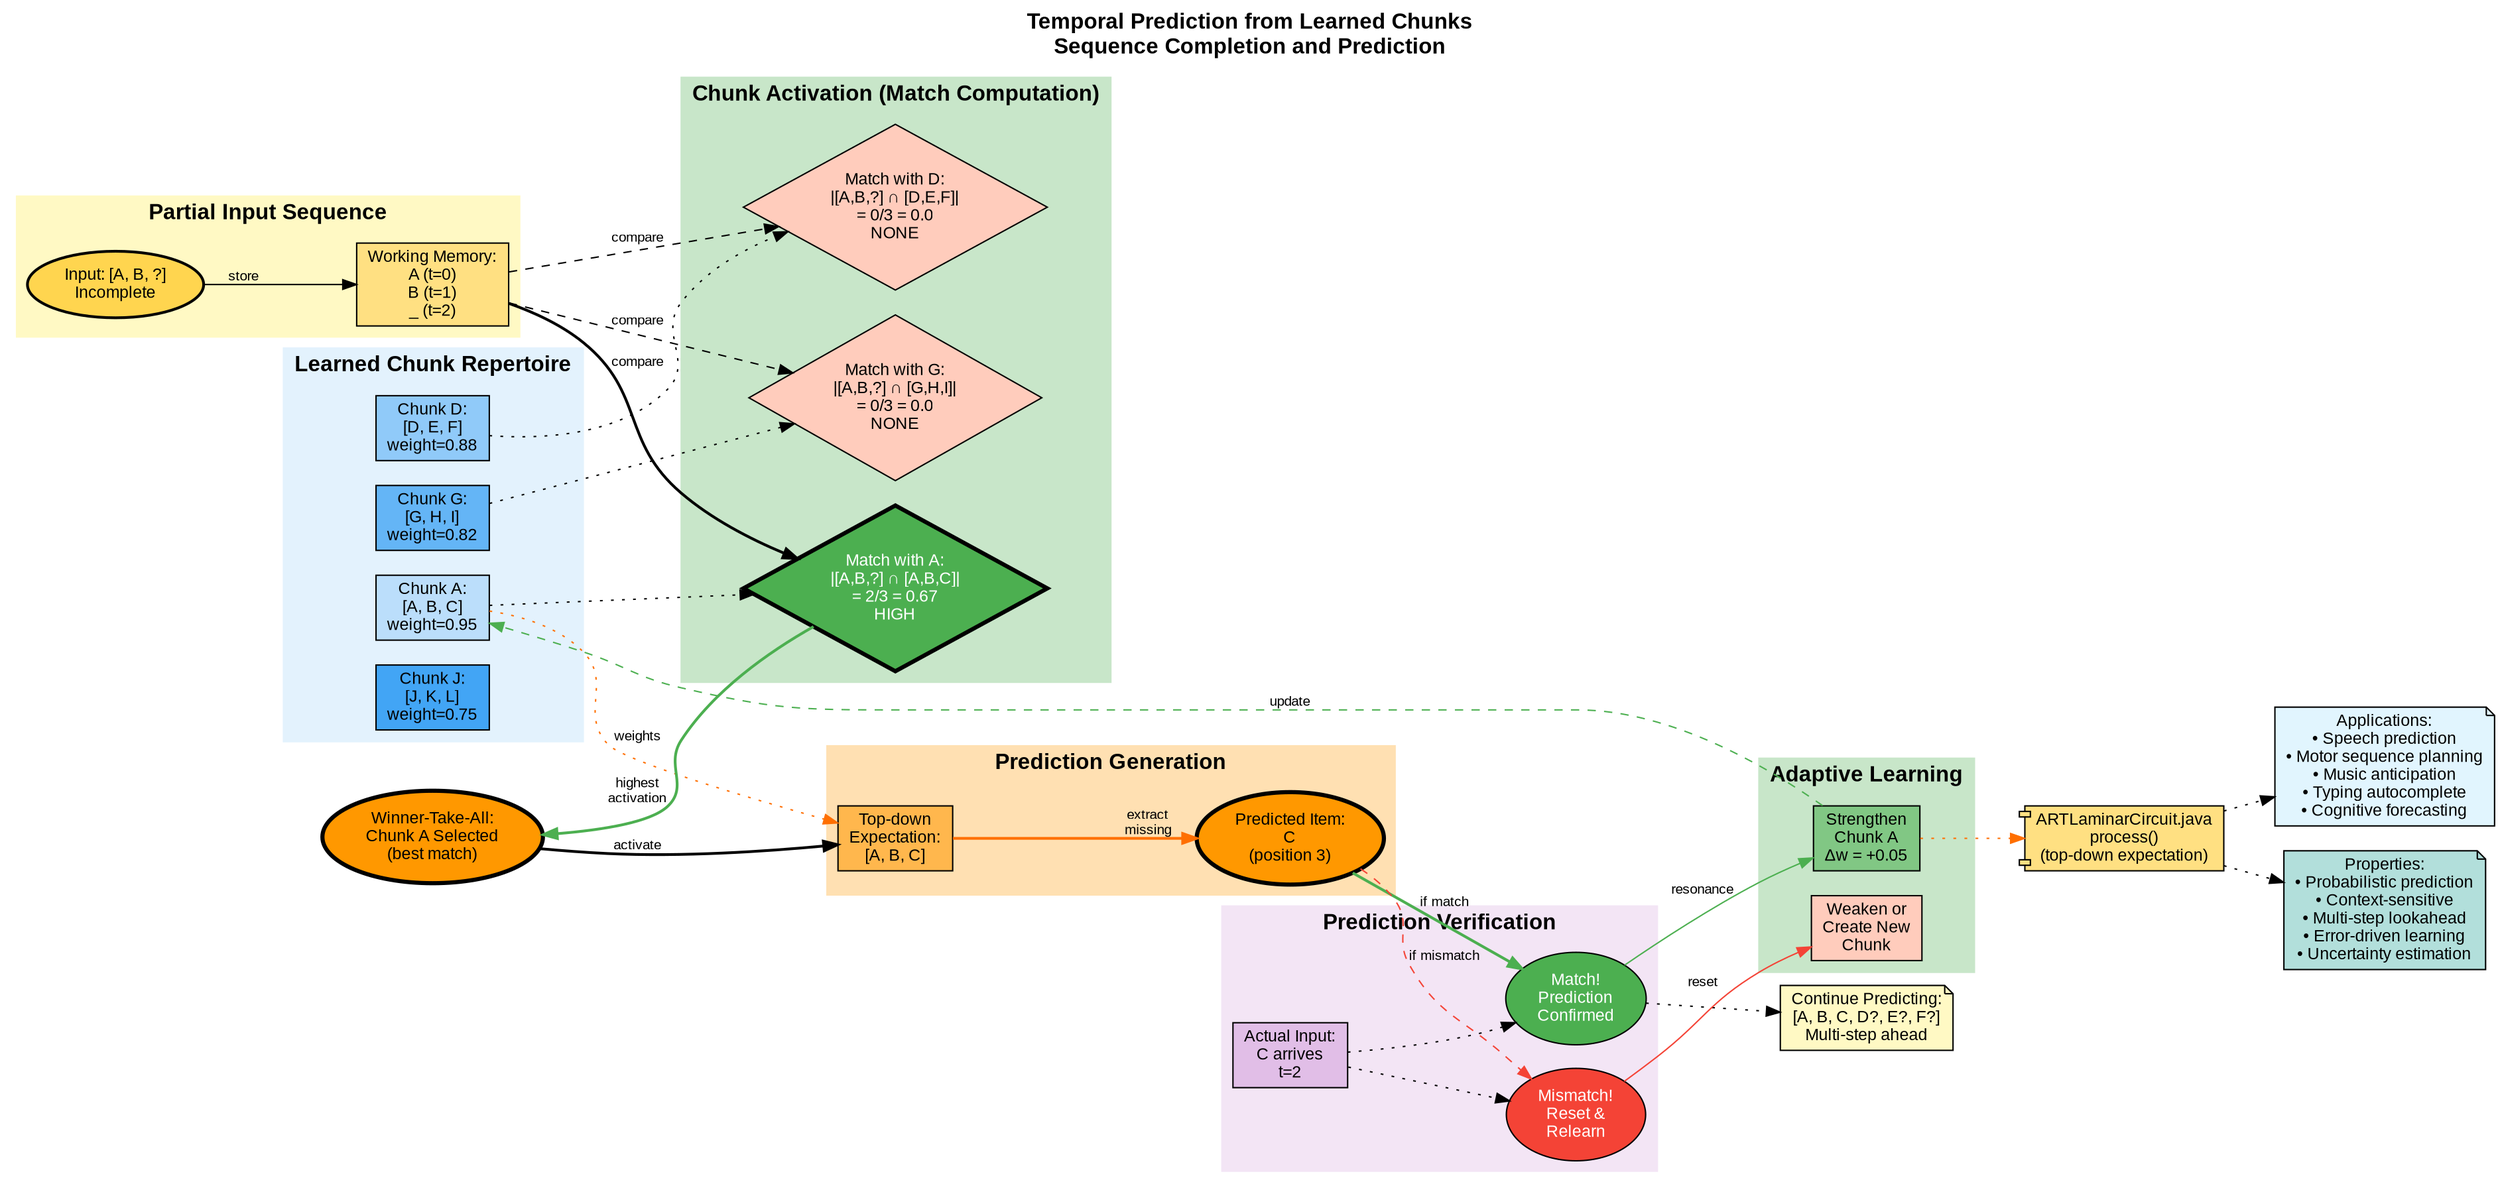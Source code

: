 digraph TemporalPrediction {
    rankdir=LR;
    bgcolor="white";
    node [fontname="Arial", fontsize=12];
    edge [fontname="Arial", fontsize=10];

    // Title
    label="Temporal Prediction from Learned Chunks\nSequence Completion and Prediction";
    labelloc=t;
    fontsize=16;
    fontname="Arial Bold";

    // Learned chunks (training)
    subgraph cluster_learned {
        label="Learned Chunk Repertoire";
        style=filled;
        color="#E3F2FD";

        chunk_abc [label="Chunk A:\n[A, B, C]\nweight=0.95", shape=box, fillcolor="#BBDEFB", style=filled];
        chunk_def [label="Chunk D:\n[D, E, F]\nweight=0.88", shape=box, fillcolor="#90CAF9", style=filled];
        chunk_ghi [label="Chunk G:\n[G, H, I]\nweight=0.82", shape=box, fillcolor="#64B5F6", style=filled];
        chunk_jkl [label="Chunk J:\n[J, K, L]\nweight=0.75", shape=box, fillcolor="#42A5F5", style=filled];
    }

    // Partial input
    subgraph cluster_input {
        label="Partial Input Sequence";
        style=filled;
        color="#FFF9C4";

        input [label="Input: [A, B, ?]\nIncomplete", shape=ellipse, fillcolor="#FFD54F", style=filled, penwidth=2];
        wm_state [label="Working Memory:\nA (t=0)\nB (t=1)\n_ (t=2)", shape=box, fillcolor="#FFE082", style=filled];
    }

    input -> wm_state [label="store"];

    // Pattern matching
    subgraph cluster_matching {
        label="Chunk Activation (Match Computation)";
        style=filled;
        color="#C8E6C9";

        match_a [label="Match with A:\n|[A,B,?] ∩ [A,B,C]|\n= 2/3 = 0.67\nHIGH", shape=diamond, fillcolor="#4CAF50", style=filled, fontcolor=white, penwidth=3];
        match_d [label="Match with D:\n|[A,B,?] ∩ [D,E,F]|\n= 0/3 = 0.0\nNONE", shape=diamond, fillcolor="#FFCCBC", style=filled];
        match_g [label="Match with G:\n|[A,B,?] ∩ [G,H,I]|\n= 0/3 = 0.0\nNONE", shape=diamond, fillcolor="#FFCCBC", style=filled];
    }

    wm_state -> match_a [label="compare", penwidth=2];
    wm_state -> match_d [label="compare", style=dashed];
    wm_state -> match_g [label="compare", style=dashed];

    chunk_abc -> match_a [style=dotted];
    chunk_def -> match_d [style=dotted];
    chunk_ghi -> match_g [style=dotted];

    // Winner selection
    winner [label="Winner-Take-All:\nChunk A Selected\n(best match)", shape=ellipse, fillcolor="#FF9800", style=filled, penwidth=3];

    match_a -> winner [label="highest\nactivation", color="#4CAF50", penwidth=2];

    // Prediction generation
    subgraph cluster_prediction {
        label="Prediction Generation";
        style=filled;
        color="#FFE0B2";

        top_down [label="Top-down\nExpectation:\n[A, B, C]", shape=box, fillcolor="#FFB74D", style=filled];
        completion [label="Predicted Item:\nC\n(position 3)", shape=ellipse, fillcolor="#FF9800", style=filled, penwidth=3];
    }

    winner -> top_down [label="activate", penwidth=2];
    chunk_abc -> top_down [label="weights", style=dotted, color="#FF6F00"];
    top_down -> completion [label="extract\nmissing", color="#FF6F00", penwidth=2];

    // Verification
    subgraph cluster_verify {
        label="Prediction Verification";
        style=filled;
        color="#F3E5F5";

        actual [label="Actual Input:\nC arrives\nt=2", shape=box, fillcolor="#E1BEE7", style=filled];
        match [label="Match!\nPrediction\nConfirmed", shape=ellipse, fillcolor="#4CAF50", style=filled, fontcolor=white];
        mismatch [label="Mismatch!\nReset &\nRelearn", shape=ellipse, fillcolor="#F44336", style=filled, fontcolor=white];
    }

    completion -> match [label="if match", color="#4CAF50", penwidth=2];
    completion -> mismatch [label="if mismatch", color="#F44336", style=dashed];

    actual -> match [style=dotted];
    actual -> mismatch [style=dotted];

    // Learning update
    subgraph cluster_learning {
        label="Adaptive Learning";
        style=filled;
        color="#C8E6C9";

        strengthen [label="Strengthen\nChunk A\nΔw = +0.05", shape=box, fillcolor="#81C784", style=filled];
        weaken [label="Weaken or\nCreate New\nChunk", shape=box, fillcolor="#FFCCBC", style=filled];
    }

    match -> strengthen [label="resonance", color="#4CAF50"];
    mismatch -> weaken [label="reset", color="#F44336"];

    strengthen -> chunk_abc [label="update", style=dashed, color="#4CAF50"];

    // Continuation prediction
    continuation [label="Continue Predicting:\n[A, B, C, D?, E?, F?]\nMulti-step ahead", shape=note, fillcolor="#FFF9C4", style=filled];

    match -> continuation [style=dotted];

    // Implementation
    impl [label="ARTLaminarCircuit.java\nprocess()\n(top-down expectation)", shape=component, fillcolor="#FFE082", style=filled];

    strengthen -> impl [style=dotted, color="#FF6F00"];

    // Applications
    applications [label="Applications:\n• Speech prediction\n• Motor sequence planning\n• Music anticipation\n• Typing autocomplete\n• Cognitive forecasting", shape=note, fillcolor="#E1F5FE", style=filled];

    impl -> applications [style=dotted];

    // Key properties
    properties [label="Properties:\n• Probabilistic prediction\n• Context-sensitive\n• Multi-step lookahead\n• Error-driven learning\n• Uncertainty estimation", shape=note, fillcolor="#B2DFDB", style=filled];

    impl -> properties [style=dotted];
}

